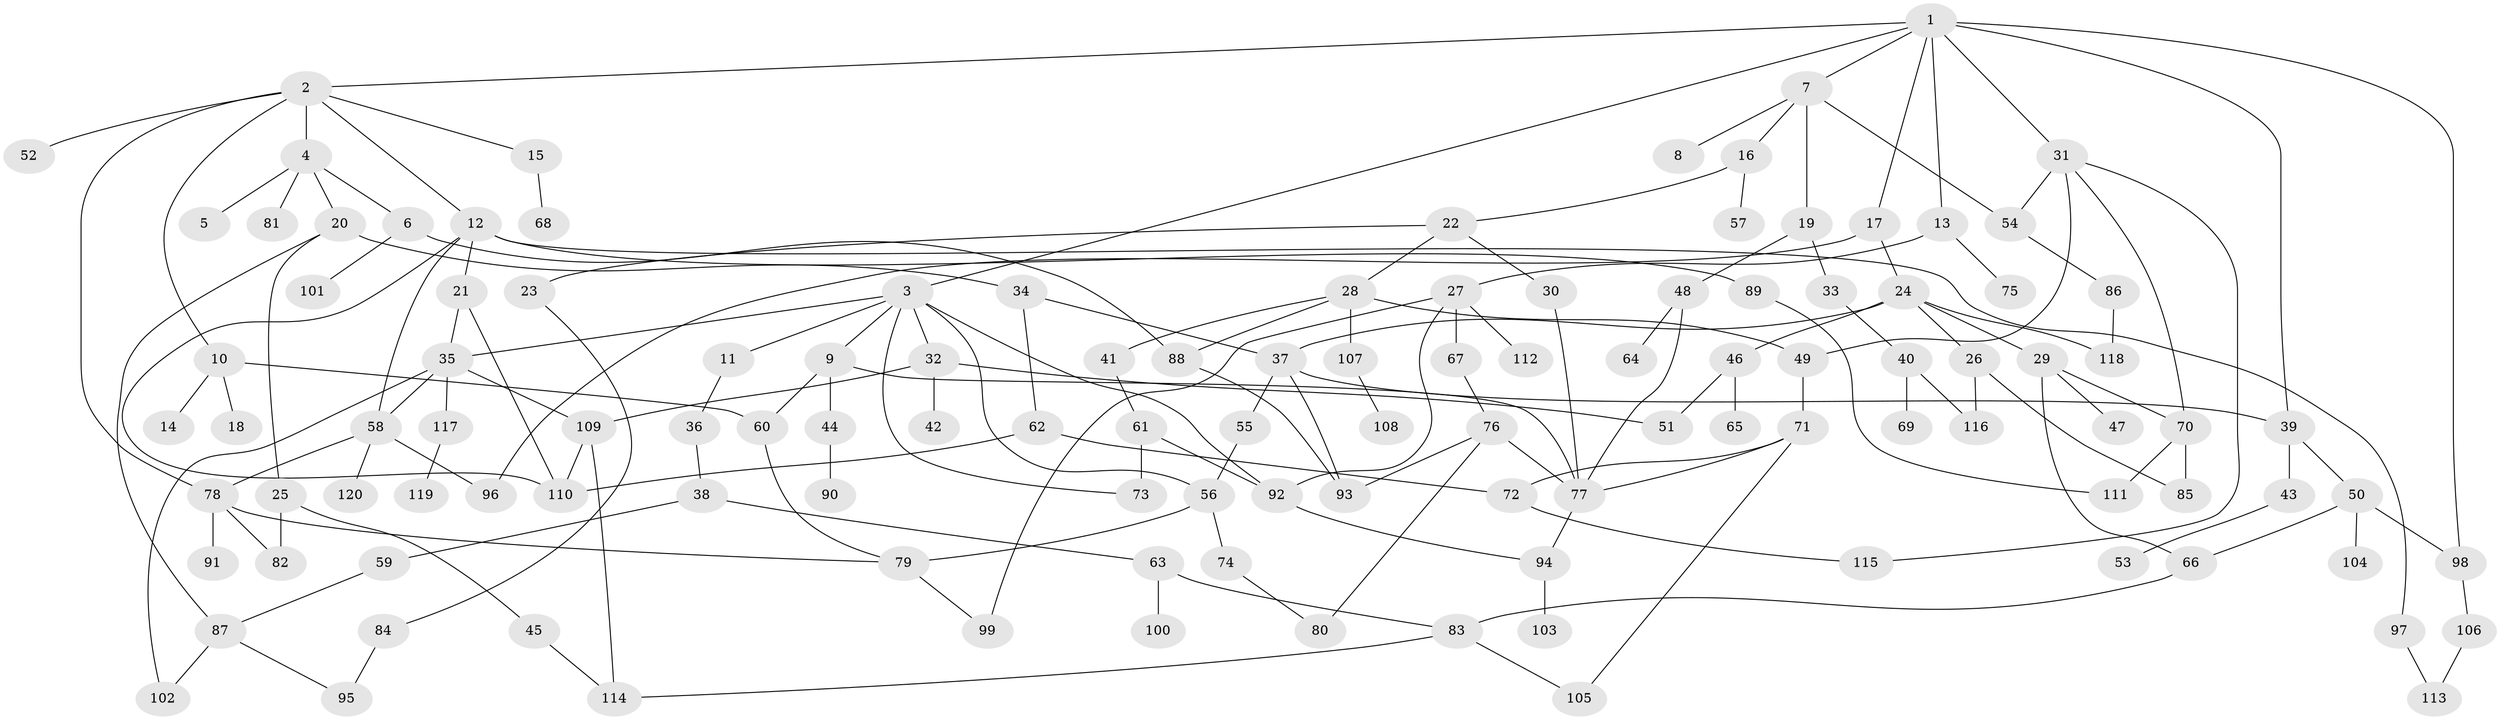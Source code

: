 // Generated by graph-tools (version 1.1) at 2025/41/03/09/25 04:41:34]
// undirected, 120 vertices, 167 edges
graph export_dot {
graph [start="1"]
  node [color=gray90,style=filled];
  1;
  2;
  3;
  4;
  5;
  6;
  7;
  8;
  9;
  10;
  11;
  12;
  13;
  14;
  15;
  16;
  17;
  18;
  19;
  20;
  21;
  22;
  23;
  24;
  25;
  26;
  27;
  28;
  29;
  30;
  31;
  32;
  33;
  34;
  35;
  36;
  37;
  38;
  39;
  40;
  41;
  42;
  43;
  44;
  45;
  46;
  47;
  48;
  49;
  50;
  51;
  52;
  53;
  54;
  55;
  56;
  57;
  58;
  59;
  60;
  61;
  62;
  63;
  64;
  65;
  66;
  67;
  68;
  69;
  70;
  71;
  72;
  73;
  74;
  75;
  76;
  77;
  78;
  79;
  80;
  81;
  82;
  83;
  84;
  85;
  86;
  87;
  88;
  89;
  90;
  91;
  92;
  93;
  94;
  95;
  96;
  97;
  98;
  99;
  100;
  101;
  102;
  103;
  104;
  105;
  106;
  107;
  108;
  109;
  110;
  111;
  112;
  113;
  114;
  115;
  116;
  117;
  118;
  119;
  120;
  1 -- 2;
  1 -- 3;
  1 -- 7;
  1 -- 13;
  1 -- 17;
  1 -- 31;
  1 -- 98;
  1 -- 39;
  2 -- 4;
  2 -- 10;
  2 -- 12;
  2 -- 15;
  2 -- 52;
  2 -- 78;
  3 -- 9;
  3 -- 11;
  3 -- 32;
  3 -- 56;
  3 -- 92;
  3 -- 35;
  3 -- 73;
  4 -- 5;
  4 -- 6;
  4 -- 20;
  4 -- 81;
  6 -- 88;
  6 -- 101;
  7 -- 8;
  7 -- 16;
  7 -- 19;
  7 -- 54;
  9 -- 44;
  9 -- 60;
  9 -- 77;
  10 -- 14;
  10 -- 18;
  10 -- 60;
  11 -- 36;
  12 -- 21;
  12 -- 89;
  12 -- 97;
  12 -- 110;
  12 -- 58;
  13 -- 27;
  13 -- 75;
  15 -- 68;
  16 -- 22;
  16 -- 57;
  17 -- 24;
  17 -- 96;
  19 -- 33;
  19 -- 48;
  20 -- 25;
  20 -- 34;
  20 -- 87;
  21 -- 35;
  21 -- 110;
  22 -- 23;
  22 -- 28;
  22 -- 30;
  23 -- 84;
  24 -- 26;
  24 -- 29;
  24 -- 37;
  24 -- 46;
  24 -- 118;
  25 -- 45;
  25 -- 82;
  26 -- 85;
  26 -- 116;
  27 -- 67;
  27 -- 99;
  27 -- 112;
  27 -- 92;
  28 -- 41;
  28 -- 49;
  28 -- 107;
  28 -- 88;
  29 -- 47;
  29 -- 70;
  29 -- 66;
  30 -- 77;
  31 -- 115;
  31 -- 70;
  31 -- 54;
  31 -- 49;
  32 -- 42;
  32 -- 51;
  32 -- 109;
  33 -- 40;
  34 -- 62;
  34 -- 37;
  35 -- 58;
  35 -- 117;
  35 -- 102;
  35 -- 109;
  36 -- 38;
  37 -- 39;
  37 -- 55;
  37 -- 93;
  38 -- 59;
  38 -- 63;
  39 -- 43;
  39 -- 50;
  40 -- 69;
  40 -- 116;
  41 -- 61;
  43 -- 53;
  44 -- 90;
  45 -- 114;
  46 -- 65;
  46 -- 51;
  48 -- 64;
  48 -- 77;
  49 -- 71;
  50 -- 66;
  50 -- 98;
  50 -- 104;
  54 -- 86;
  55 -- 56;
  56 -- 74;
  56 -- 79;
  58 -- 78;
  58 -- 96;
  58 -- 120;
  59 -- 87;
  60 -- 79;
  61 -- 73;
  61 -- 92;
  62 -- 72;
  62 -- 110;
  63 -- 83;
  63 -- 100;
  66 -- 83;
  67 -- 76;
  70 -- 85;
  70 -- 111;
  71 -- 105;
  71 -- 77;
  71 -- 72;
  72 -- 115;
  74 -- 80;
  76 -- 77;
  76 -- 93;
  76 -- 80;
  77 -- 94;
  78 -- 91;
  78 -- 79;
  78 -- 82;
  79 -- 99;
  83 -- 114;
  83 -- 105;
  84 -- 95;
  86 -- 118;
  87 -- 102;
  87 -- 95;
  88 -- 93;
  89 -- 111;
  92 -- 94;
  94 -- 103;
  97 -- 113;
  98 -- 106;
  106 -- 113;
  107 -- 108;
  109 -- 110;
  109 -- 114;
  117 -- 119;
}
